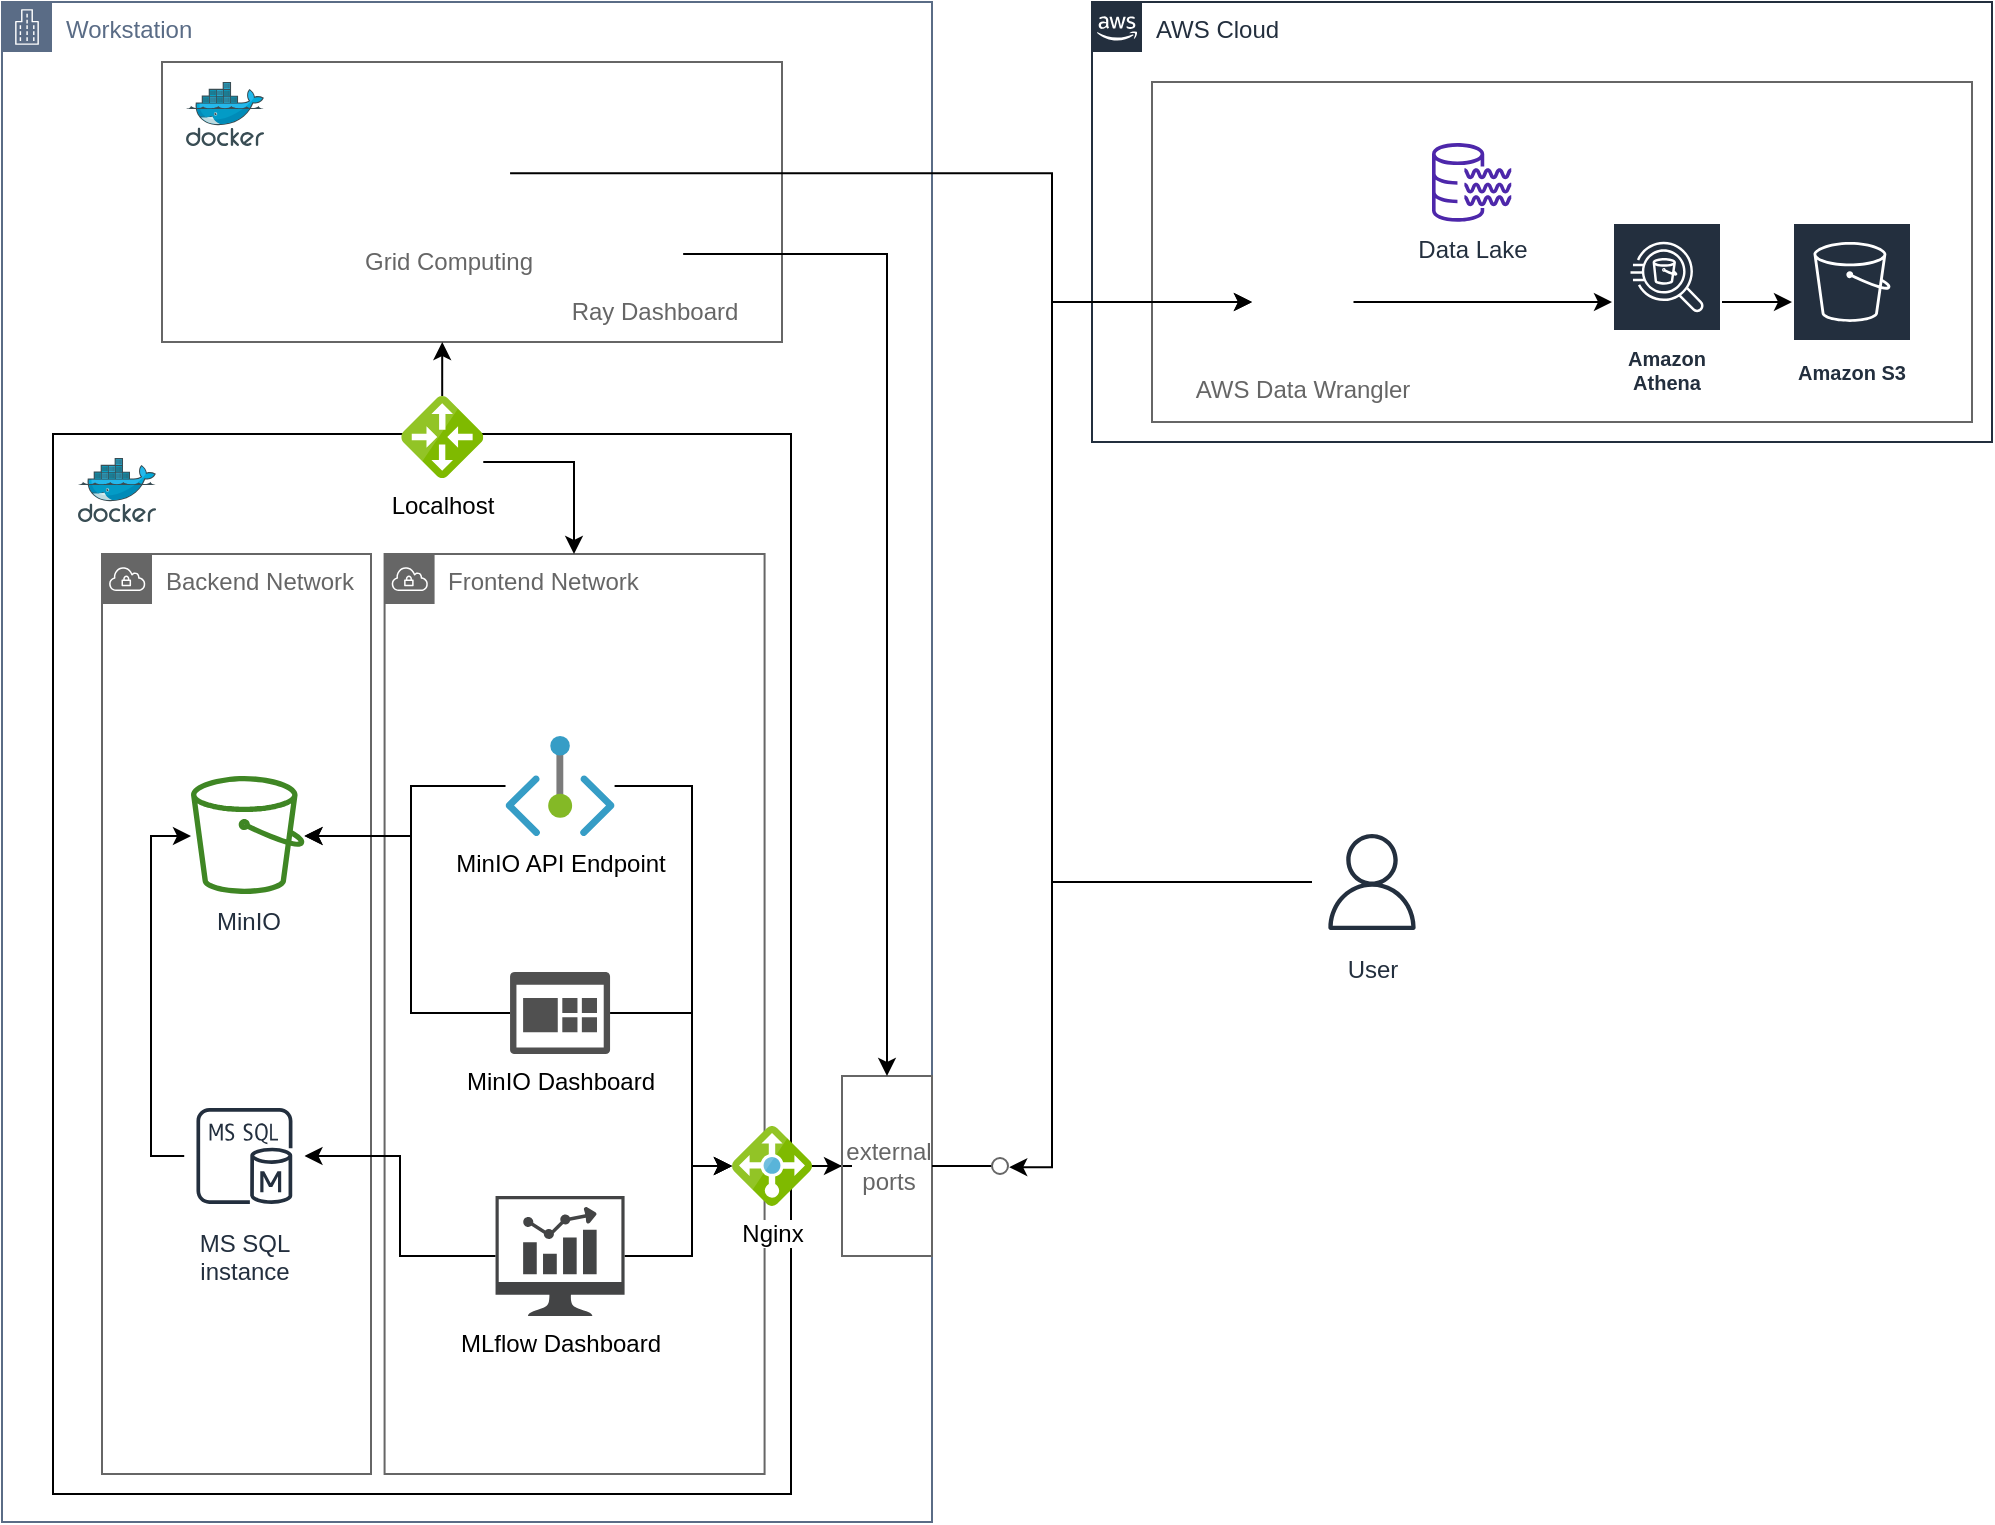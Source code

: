 <mxfile version="20.0.4" type="device"><diagram id="Ht1M8jgEwFfnCIfOTk4-" name="Page-1"><mxGraphModel dx="1188" dy="662" grid="1" gridSize="10" guides="1" tooltips="1" connect="1" arrows="1" fold="1" page="1" pageScale="1" pageWidth="1169" pageHeight="827" math="0" shadow="0"><root><mxCell id="0"/><mxCell id="1" parent="0"/><mxCell id="b_Kec5Ic7U836dai0-Yl-53" value="" style="rounded=0;whiteSpace=wrap;html=1;fontColor=#666666;strokeColor=#666666;fillColor=none;" vertex="1" parent="1"><mxGeometry x="659" y="76" width="410" height="170" as="geometry"/></mxCell><mxCell id="UEzPUAAOIrF-is8g5C7q-205" value="AWS Cloud" style="points=[[0,0],[0.25,0],[0.5,0],[0.75,0],[1,0],[1,0.25],[1,0.5],[1,0.75],[1,1],[0.75,1],[0.5,1],[0.25,1],[0,1],[0,0.75],[0,0.5],[0,0.25]];outlineConnect=0;gradientColor=none;html=1;whiteSpace=wrap;fontSize=12;fontStyle=0;shape=mxgraph.aws4.group;grIcon=mxgraph.aws4.group_aws_cloud_alt;strokeColor=#232F3E;fillColor=none;verticalAlign=top;align=left;spacingLeft=30;fontColor=#232F3E;dashed=0;labelBackgroundColor=#ffffff;container=0;pointerEvents=0;collapsible=0;recursiveResize=0;" parent="1" vertex="1"><mxGeometry x="629" y="36" width="450" height="220" as="geometry"/></mxCell><mxCell id="b_Kec5Ic7U836dai0-Yl-41" style="edgeStyle=orthogonalEdgeStyle;rounded=0;orthogonalLoop=1;jettySize=auto;html=1;fontColor=#666666;" edge="1" parent="1" source="b_Kec5Ic7U836dai0-Yl-5" target="b_Kec5Ic7U836dai0-Yl-6"><mxGeometry relative="1" as="geometry"><Array as="points"><mxPoint x="959" y="186"/><mxPoint x="959" y="186"/></Array></mxGeometry></mxCell><mxCell id="b_Kec5Ic7U836dai0-Yl-5" value="Amazon Athena" style="sketch=0;outlineConnect=0;fontColor=#232F3E;gradientColor=none;strokeColor=#ffffff;fillColor=#232F3E;dashed=0;verticalLabelPosition=middle;verticalAlign=bottom;align=center;html=1;whiteSpace=wrap;fontSize=10;fontStyle=1;spacing=3;shape=mxgraph.aws4.productIcon;prIcon=mxgraph.aws4.athena;" vertex="1" parent="1"><mxGeometry x="889" y="146" width="55" height="90" as="geometry"/></mxCell><mxCell id="b_Kec5Ic7U836dai0-Yl-6" value="Amazon S3" style="sketch=0;outlineConnect=0;fontColor=#232F3E;gradientColor=none;strokeColor=#ffffff;fillColor=#232F3E;dashed=0;verticalLabelPosition=middle;verticalAlign=bottom;align=center;html=1;whiteSpace=wrap;fontSize=10;fontStyle=1;spacing=3;shape=mxgraph.aws4.productIcon;prIcon=mxgraph.aws4.s3;" vertex="1" parent="1"><mxGeometry x="979" y="146" width="60" height="85" as="geometry"/></mxCell><mxCell id="b_Kec5Ic7U836dai0-Yl-1" value="Workstation" style="points=[[0,0],[0.25,0],[0.5,0],[0.75,0],[1,0],[1,0.25],[1,0.5],[1,0.75],[1,1],[0.75,1],[0.5,1],[0.25,1],[0,1],[0,0.75],[0,0.5],[0,0.25]];outlineConnect=0;gradientColor=none;html=1;whiteSpace=wrap;fontSize=12;fontStyle=0;container=1;pointerEvents=0;collapsible=0;recursiveResize=0;shape=mxgraph.aws4.group;grIcon=mxgraph.aws4.group_corporate_data_center;strokeColor=#5A6C86;fillColor=none;verticalAlign=top;align=left;spacingLeft=30;fontColor=#5A6C86;dashed=0;" vertex="1" parent="1"><mxGeometry x="84" y="36" width="465" height="760" as="geometry"/></mxCell><mxCell id="b_Kec5Ic7U836dai0-Yl-35" value="" style="rounded=0;whiteSpace=wrap;html=1;fontColor=#666666;strokeColor=#666666;fillColor=none;" vertex="1" parent="b_Kec5Ic7U836dai0-Yl-1"><mxGeometry x="80" y="30" width="310" height="140" as="geometry"/></mxCell><mxCell id="b_Kec5Ic7U836dai0-Yl-9" value="" style="rounded=0;whiteSpace=wrap;html=1;fillColor=none;" vertex="1" parent="b_Kec5Ic7U836dai0-Yl-1"><mxGeometry x="25.5" y="216" width="369" height="530" as="geometry"/></mxCell><mxCell id="b_Kec5Ic7U836dai0-Yl-19" value="&lt;font color=&quot;#666666&quot;&gt;Backend Network&lt;/font&gt;" style="sketch=0;outlineConnect=0;gradientColor=none;html=1;whiteSpace=wrap;fontSize=12;fontStyle=0;shape=mxgraph.aws4.group;grIcon=mxgraph.aws4.group_vpc;strokeColor=#666666;fillColor=none;verticalAlign=top;align=left;spacingLeft=30;fontColor=#B6BABF;dashed=0;" vertex="1" parent="b_Kec5Ic7U836dai0-Yl-1"><mxGeometry x="50" y="276" width="134.5" height="460" as="geometry"/></mxCell><mxCell id="b_Kec5Ic7U836dai0-Yl-18" value="&lt;font color=&quot;#666666&quot;&gt;Frontend Network&lt;/font&gt;" style="sketch=0;outlineConnect=0;gradientColor=none;html=1;whiteSpace=wrap;fontSize=12;fontStyle=0;shape=mxgraph.aws4.group;grIcon=mxgraph.aws4.group_vpc;strokeColor=#666666;fillColor=none;verticalAlign=top;align=left;spacingLeft=30;fontColor=#879196;dashed=0;" vertex="1" parent="b_Kec5Ic7U836dai0-Yl-1"><mxGeometry x="191.29" y="276" width="190" height="460" as="geometry"/></mxCell><mxCell id="b_Kec5Ic7U836dai0-Yl-8" value="" style="sketch=0;aspect=fixed;html=1;points=[];align=center;image;fontSize=12;image=img/lib/mscae/Docker.svg;" vertex="1" parent="b_Kec5Ic7U836dai0-Yl-1"><mxGeometry x="38" y="228" width="39.02" height="32" as="geometry"/></mxCell><mxCell id="b_Kec5Ic7U836dai0-Yl-11" value="MinIO" style="sketch=0;outlineConnect=0;fontColor=#232F3E;gradientColor=none;fillColor=#3F8624;strokeColor=none;dashed=0;verticalLabelPosition=bottom;verticalAlign=top;align=center;html=1;fontSize=12;fontStyle=0;aspect=fixed;pointerEvents=1;shape=mxgraph.aws4.bucket;" vertex="1" parent="b_Kec5Ic7U836dai0-Yl-1"><mxGeometry x="94.5" y="387" width="56.73" height="59" as="geometry"/></mxCell><mxCell id="b_Kec5Ic7U836dai0-Yl-21" style="edgeStyle=orthogonalEdgeStyle;rounded=0;orthogonalLoop=1;jettySize=auto;html=1;" edge="1" parent="b_Kec5Ic7U836dai0-Yl-1" source="b_Kec5Ic7U836dai0-Yl-12" target="b_Kec5Ic7U836dai0-Yl-16"><mxGeometry relative="1" as="geometry"/></mxCell><mxCell id="b_Kec5Ic7U836dai0-Yl-27" style="edgeStyle=orthogonalEdgeStyle;rounded=0;orthogonalLoop=1;jettySize=auto;html=1;" edge="1" parent="b_Kec5Ic7U836dai0-Yl-1" source="b_Kec5Ic7U836dai0-Yl-12" target="b_Kec5Ic7U836dai0-Yl-13"><mxGeometry relative="1" as="geometry"><mxPoint x="364.5" y="582" as="targetPoint"/><Array as="points"><mxPoint x="345" y="627"/><mxPoint x="345" y="582"/></Array></mxGeometry></mxCell><mxCell id="b_Kec5Ic7U836dai0-Yl-12" value="MLflow Dashboard" style="sketch=0;pointerEvents=1;shadow=0;dashed=0;html=1;strokeColor=none;fillColor=#434445;aspect=fixed;labelPosition=center;verticalLabelPosition=bottom;verticalAlign=top;align=center;outlineConnect=0;shape=mxgraph.vvd.nsx_dashboard;" vertex="1" parent="b_Kec5Ic7U836dai0-Yl-1"><mxGeometry x="246.77" y="597" width="64.52" height="60" as="geometry"/></mxCell><mxCell id="b_Kec5Ic7U836dai0-Yl-42" style="edgeStyle=orthogonalEdgeStyle;rounded=0;orthogonalLoop=1;jettySize=auto;html=1;entryX=0;entryY=0.5;entryDx=0;entryDy=0;fontColor=#666666;" edge="1" parent="b_Kec5Ic7U836dai0-Yl-1" source="b_Kec5Ic7U836dai0-Yl-13" target="b_Kec5Ic7U836dai0-Yl-31"><mxGeometry relative="1" as="geometry"/></mxCell><mxCell id="b_Kec5Ic7U836dai0-Yl-13" value="Nginx" style="sketch=0;aspect=fixed;html=1;points=[];align=center;image;fontSize=12;image=img/lib/mscae/Load_Balancer_feature.svg;fillColor=none;" vertex="1" parent="b_Kec5Ic7U836dai0-Yl-1"><mxGeometry x="365" y="562" width="40" height="40" as="geometry"/></mxCell><mxCell id="b_Kec5Ic7U836dai0-Yl-25" style="edgeStyle=orthogonalEdgeStyle;rounded=0;orthogonalLoop=1;jettySize=auto;html=1;" edge="1" parent="b_Kec5Ic7U836dai0-Yl-1" source="b_Kec5Ic7U836dai0-Yl-14" target="b_Kec5Ic7U836dai0-Yl-13"><mxGeometry relative="1" as="geometry"><mxPoint x="364.5" y="582" as="targetPoint"/><Array as="points"><mxPoint x="345" y="392"/><mxPoint x="345" y="582"/></Array></mxGeometry></mxCell><mxCell id="b_Kec5Ic7U836dai0-Yl-14" value="MinIO API Endpoint" style="aspect=fixed;html=1;points=[];align=center;image;fontSize=12;image=img/lib/azure2/networking/Private_Endpoint.svg;fillColor=none;" vertex="1" parent="b_Kec5Ic7U836dai0-Yl-1"><mxGeometry x="251.76" y="367" width="54.54" height="50" as="geometry"/></mxCell><mxCell id="b_Kec5Ic7U836dai0-Yl-24" style="edgeStyle=orthogonalEdgeStyle;rounded=0;orthogonalLoop=1;jettySize=auto;html=1;" edge="1" parent="b_Kec5Ic7U836dai0-Yl-1" source="b_Kec5Ic7U836dai0-Yl-16" target="b_Kec5Ic7U836dai0-Yl-11"><mxGeometry relative="1" as="geometry"><Array as="points"><mxPoint x="74.5" y="577"/><mxPoint x="74.5" y="417"/></Array></mxGeometry></mxCell><mxCell id="b_Kec5Ic7U836dai0-Yl-16" value="MS SQL&#10;instance" style="sketch=0;outlineConnect=0;fontColor=#232F3E;gradientColor=none;strokeColor=#232F3E;fillColor=#ffffff;dashed=0;verticalLabelPosition=bottom;verticalAlign=top;align=center;html=1;fontSize=12;fontStyle=0;aspect=fixed;shape=mxgraph.aws4.resourceIcon;resIcon=mxgraph.aws4.ms_sql_instance;" vertex="1" parent="b_Kec5Ic7U836dai0-Yl-1"><mxGeometry x="91.23" y="547" width="60" height="60" as="geometry"/></mxCell><mxCell id="b_Kec5Ic7U836dai0-Yl-22" style="edgeStyle=orthogonalEdgeStyle;rounded=0;orthogonalLoop=1;jettySize=auto;html=1;" edge="1" parent="b_Kec5Ic7U836dai0-Yl-1" source="b_Kec5Ic7U836dai0-Yl-17" target="b_Kec5Ic7U836dai0-Yl-11"><mxGeometry relative="1" as="geometry"><mxPoint x="164.5" y="417" as="targetPoint"/><Array as="points"><mxPoint x="204.5" y="506"/><mxPoint x="204.5" y="417"/></Array></mxGeometry></mxCell><mxCell id="b_Kec5Ic7U836dai0-Yl-26" style="edgeStyle=orthogonalEdgeStyle;rounded=0;orthogonalLoop=1;jettySize=auto;html=1;" edge="1" parent="b_Kec5Ic7U836dai0-Yl-1" source="b_Kec5Ic7U836dai0-Yl-17" target="b_Kec5Ic7U836dai0-Yl-13"><mxGeometry relative="1" as="geometry"><mxPoint x="364.5" y="582" as="targetPoint"/><Array as="points"><mxPoint x="345" y="506"/><mxPoint x="345" y="582"/></Array></mxGeometry></mxCell><mxCell id="b_Kec5Ic7U836dai0-Yl-17" value="MinIO Dashboard" style="sketch=0;pointerEvents=1;shadow=0;dashed=0;html=1;strokeColor=none;labelPosition=center;verticalLabelPosition=bottom;verticalAlign=top;align=center;fillColor=#505050;shape=mxgraph.mscae.oms.dashboard" vertex="1" parent="b_Kec5Ic7U836dai0-Yl-1"><mxGeometry x="254.03" y="485" width="50" height="41" as="geometry"/></mxCell><mxCell id="b_Kec5Ic7U836dai0-Yl-23" style="edgeStyle=orthogonalEdgeStyle;rounded=0;orthogonalLoop=1;jettySize=auto;html=1;" edge="1" parent="b_Kec5Ic7U836dai0-Yl-1" source="b_Kec5Ic7U836dai0-Yl-14" target="b_Kec5Ic7U836dai0-Yl-11"><mxGeometry relative="1" as="geometry"><mxPoint x="164.5" y="417" as="targetPoint"/><Array as="points"><mxPoint x="204.5" y="392"/><mxPoint x="204.5" y="417"/></Array></mxGeometry></mxCell><mxCell id="b_Kec5Ic7U836dai0-Yl-34" style="edgeStyle=orthogonalEdgeStyle;rounded=0;orthogonalLoop=1;jettySize=auto;html=1;fontColor=#666666;" edge="1" parent="b_Kec5Ic7U836dai0-Yl-1" source="b_Kec5Ic7U836dai0-Yl-28" target="b_Kec5Ic7U836dai0-Yl-18"><mxGeometry relative="1" as="geometry"><Array as="points"><mxPoint x="286" y="230"/></Array></mxGeometry></mxCell><mxCell id="b_Kec5Ic7U836dai0-Yl-45" style="edgeStyle=orthogonalEdgeStyle;rounded=0;orthogonalLoop=1;jettySize=auto;html=1;entryX=0.452;entryY=1;entryDx=0;entryDy=0;entryPerimeter=0;fontColor=#666666;" edge="1" parent="b_Kec5Ic7U836dai0-Yl-1" source="b_Kec5Ic7U836dai0-Yl-28" target="b_Kec5Ic7U836dai0-Yl-35"><mxGeometry relative="1" as="geometry"/></mxCell><mxCell id="b_Kec5Ic7U836dai0-Yl-28" value="Localhost" style="sketch=0;aspect=fixed;html=1;points=[];align=center;image;fontSize=12;image=img/lib/mscae/Local_Network_Gateways.svg;fillColor=none;" vertex="1" parent="b_Kec5Ic7U836dai0-Yl-1"><mxGeometry x="199.64" y="197" width="41" height="41" as="geometry"/></mxCell><mxCell id="b_Kec5Ic7U836dai0-Yl-31" value="external&lt;br&gt;ports" style="html=1;rounded=0;fontColor=#666666;strokeColor=#666666;fillColor=none;" vertex="1" parent="b_Kec5Ic7U836dai0-Yl-1"><mxGeometry x="420" y="537" width="45" height="90" as="geometry"/></mxCell><mxCell id="b_Kec5Ic7U836dai0-Yl-36" value="" style="sketch=0;aspect=fixed;html=1;points=[];align=center;image;fontSize=12;image=img/lib/mscae/Docker.svg;" vertex="1" parent="b_Kec5Ic7U836dai0-Yl-1"><mxGeometry x="92.02" y="40" width="39.02" height="32" as="geometry"/></mxCell><mxCell id="b_Kec5Ic7U836dai0-Yl-37" value="Grid Computing" style="shape=image;html=1;verticalAlign=top;verticalLabelPosition=bottom;labelBackgroundColor=#ffffff;imageAspect=0;aspect=fixed;image=https://cdn1.iconfinder.com/data/icons/seo-and-web-development-6/32/development_site_map_algorithm_scheme-128.png;fontColor=#666666;strokeColor=#666666;fillColor=none;" vertex="1" parent="b_Kec5Ic7U836dai0-Yl-1"><mxGeometry x="192.74" y="55.0" width="61.29" height="61.29" as="geometry"/></mxCell><mxCell id="b_Kec5Ic7U836dai0-Yl-46" style="edgeStyle=orthogonalEdgeStyle;rounded=0;orthogonalLoop=1;jettySize=auto;html=1;entryX=0.5;entryY=0;entryDx=0;entryDy=0;fontColor=#666666;" edge="1" parent="b_Kec5Ic7U836dai0-Yl-1" source="b_Kec5Ic7U836dai0-Yl-43" target="b_Kec5Ic7U836dai0-Yl-31"><mxGeometry relative="1" as="geometry"/></mxCell><mxCell id="b_Kec5Ic7U836dai0-Yl-43" value="Ray Dashboard" style="shape=image;html=1;verticalAlign=top;verticalLabelPosition=bottom;labelBackgroundColor=#ffffff;imageAspect=0;aspect=fixed;image=https://cdn4.iconfinder.com/data/icons/48-bubbles/48/48.Dashboard-128.png;fontColor=#666666;strokeColor=#666666;fillColor=none;" vertex="1" parent="b_Kec5Ic7U836dai0-Yl-1"><mxGeometry x="311.29" y="111.29" width="29.29" height="29.29" as="geometry"/></mxCell><mxCell id="b_Kec5Ic7U836dai0-Yl-32" value="" style="endArrow=none;html=1;rounded=0;align=center;verticalAlign=top;endFill=0;labelBackgroundColor=none;endSize=2;fontColor=#666666;" edge="1" source="b_Kec5Ic7U836dai0-Yl-31" target="b_Kec5Ic7U836dai0-Yl-33" parent="1"><mxGeometry relative="1" as="geometry"/></mxCell><mxCell id="b_Kec5Ic7U836dai0-Yl-33" value="" style="ellipse;html=1;fontSize=11;align=center;fillColor=none;points=[];aspect=fixed;resizable=0;verticalAlign=bottom;labelPosition=center;verticalLabelPosition=top;flipH=1;fontColor=#666666;strokeColor=#666666;" vertex="1" parent="1"><mxGeometry x="579" y="614" width="8" height="8" as="geometry"/></mxCell><mxCell id="b_Kec5Ic7U836dai0-Yl-55" style="edgeStyle=orthogonalEdgeStyle;rounded=0;orthogonalLoop=1;jettySize=auto;html=1;fontColor=#666666;" edge="1" parent="1" source="b_Kec5Ic7U836dai0-Yl-39" target="b_Kec5Ic7U836dai0-Yl-5"><mxGeometry relative="1" as="geometry"><Array as="points"><mxPoint x="799" y="186"/><mxPoint x="799" y="186"/></Array></mxGeometry></mxCell><mxCell id="b_Kec5Ic7U836dai0-Yl-39" value="AWS Data Wrangler" style="shape=image;html=1;verticalAlign=top;verticalLabelPosition=bottom;labelBackgroundColor=#ffffff;imageAspect=0;aspect=fixed;image=https://cdn2.iconfinder.com/data/icons/thin-line-icons-for-seo-and-development-1/64/SEO_search-128.png;fontColor=#666666;strokeColor=#666666;fillColor=none;" vertex="1" parent="1"><mxGeometry x="709" y="165.63" width="50.75" height="50.75" as="geometry"/></mxCell><mxCell id="b_Kec5Ic7U836dai0-Yl-47" style="edgeStyle=orthogonalEdgeStyle;rounded=0;orthogonalLoop=1;jettySize=auto;html=1;fontColor=#666666;" edge="1" parent="1" source="b_Kec5Ic7U836dai0-Yl-37" target="b_Kec5Ic7U836dai0-Yl-39"><mxGeometry relative="1" as="geometry"><Array as="points"><mxPoint x="609" y="122"/><mxPoint x="609" y="186"/></Array></mxGeometry></mxCell><mxCell id="b_Kec5Ic7U836dai0-Yl-50" style="edgeStyle=orthogonalEdgeStyle;rounded=0;orthogonalLoop=1;jettySize=auto;html=1;entryX=-0.075;entryY=0.575;entryDx=0;entryDy=0;entryPerimeter=0;fontColor=#666666;" edge="1" parent="1" source="b_Kec5Ic7U836dai0-Yl-48" target="b_Kec5Ic7U836dai0-Yl-33"><mxGeometry relative="1" as="geometry"><Array as="points"><mxPoint x="609" y="476"/><mxPoint x="609" y="619"/></Array></mxGeometry></mxCell><mxCell id="b_Kec5Ic7U836dai0-Yl-51" style="edgeStyle=orthogonalEdgeStyle;rounded=0;orthogonalLoop=1;jettySize=auto;html=1;fontColor=#666666;" edge="1" parent="1" source="b_Kec5Ic7U836dai0-Yl-48" target="b_Kec5Ic7U836dai0-Yl-39"><mxGeometry relative="1" as="geometry"><Array as="points"><mxPoint x="609" y="476"/><mxPoint x="609" y="186"/></Array></mxGeometry></mxCell><mxCell id="b_Kec5Ic7U836dai0-Yl-48" value="User" style="sketch=0;outlineConnect=0;fontColor=#232F3E;gradientColor=none;strokeColor=#232F3E;fillColor=#ffffff;dashed=0;verticalLabelPosition=bottom;verticalAlign=top;align=center;html=1;fontSize=12;fontStyle=0;aspect=fixed;shape=mxgraph.aws4.resourceIcon;resIcon=mxgraph.aws4.user;" vertex="1" parent="1"><mxGeometry x="739" y="446" width="60" height="60" as="geometry"/></mxCell><mxCell id="b_Kec5Ic7U836dai0-Yl-52" value="Data Lake" style="sketch=0;outlineConnect=0;fontColor=#232F3E;gradientColor=none;fillColor=#4D27AA;strokeColor=none;dashed=0;verticalLabelPosition=bottom;verticalAlign=top;align=center;html=1;fontSize=12;fontStyle=0;aspect=fixed;pointerEvents=1;shape=mxgraph.aws4.data_lake_resource_icon;" vertex="1" parent="1"><mxGeometry x="799" y="106.37" width="39.63" height="39.63" as="geometry"/></mxCell></root></mxGraphModel></diagram></mxfile>
